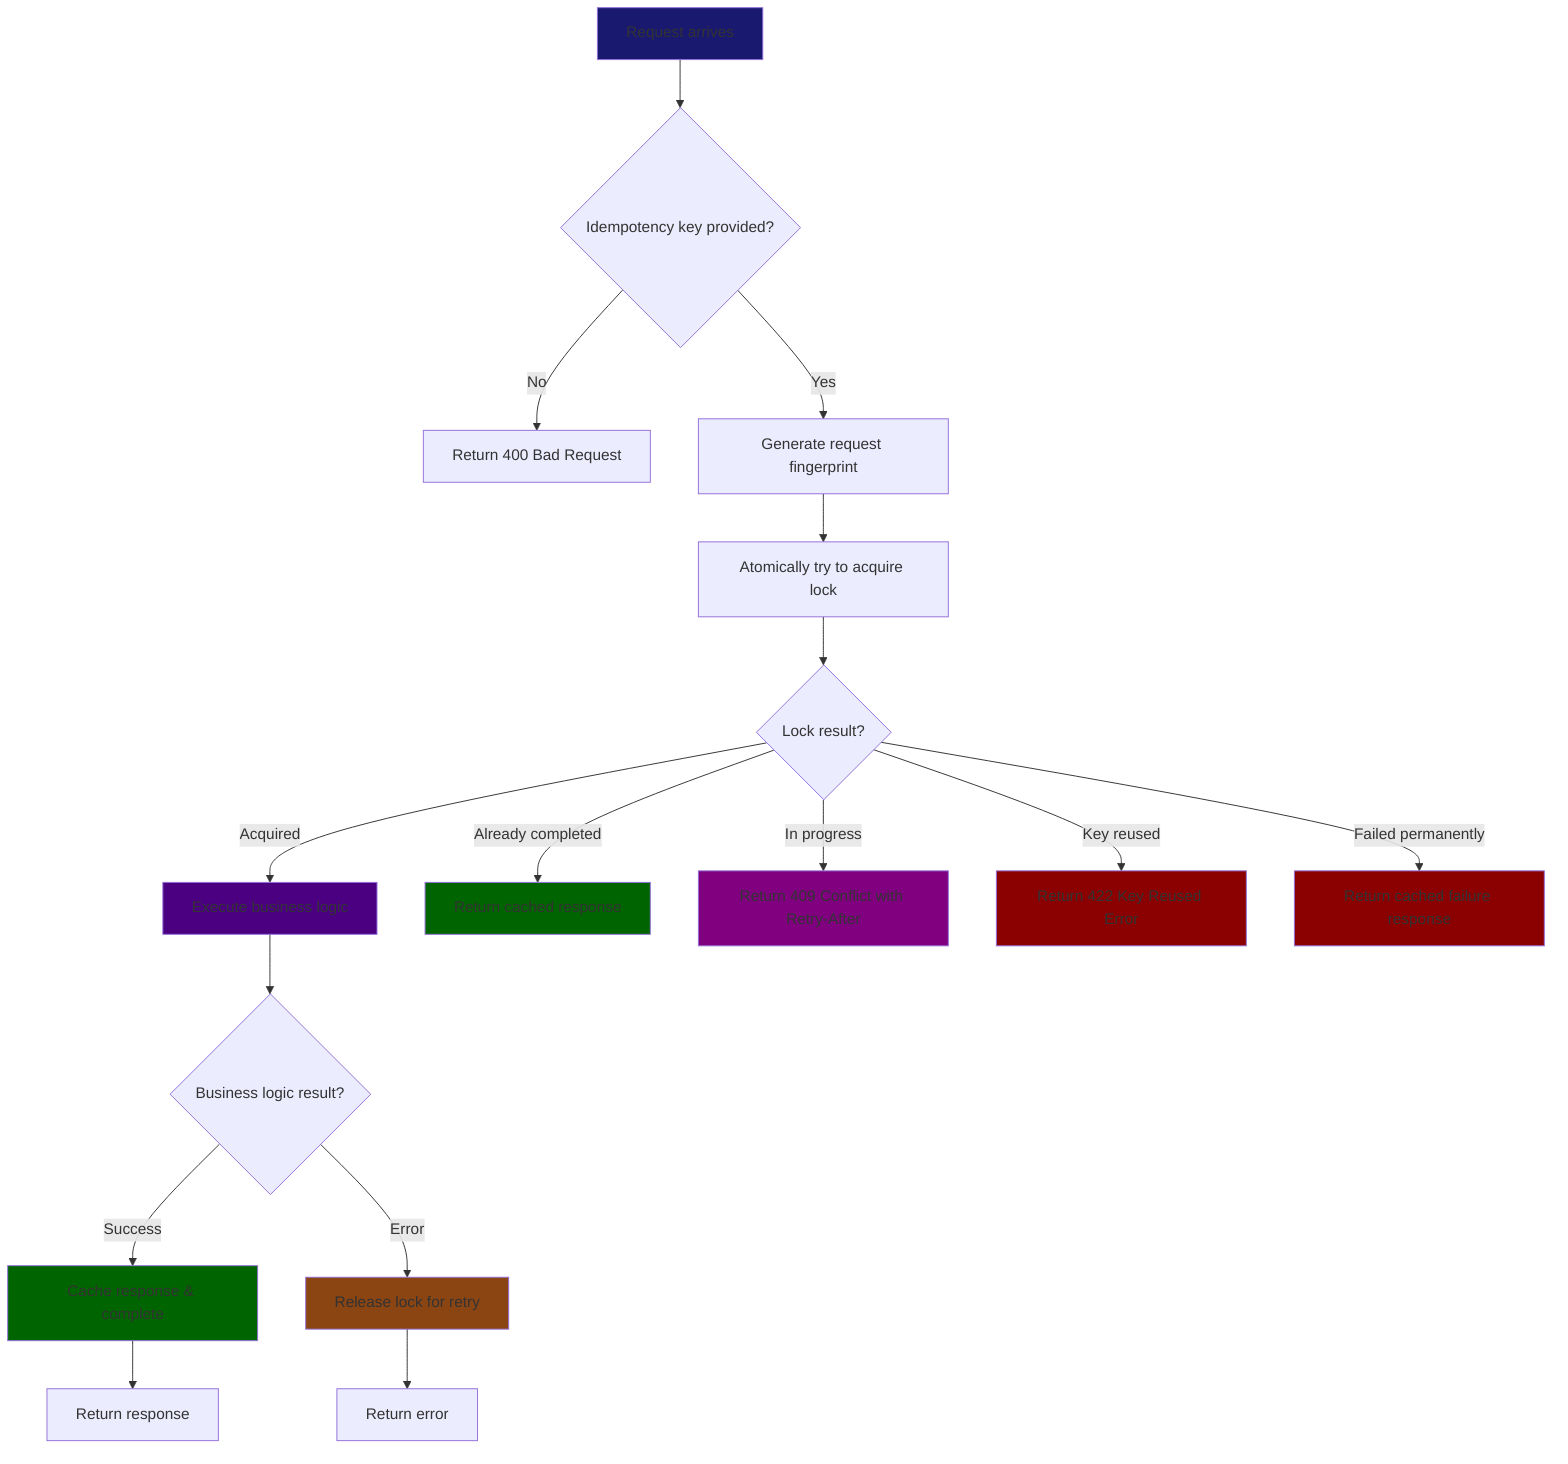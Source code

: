 flowchart TD
    A[Request arrives] --> B{Idempotency key provided?}
    B -->|No| C[Return 400 Bad Request]
    B -->|Yes| D[Generate request fingerprint]
    
    D --> E[Atomically try to acquire lock]
    
    E --> F{Lock result?}
    
    F -->|Acquired| G[Execute business logic]
    F -->|Already completed| H[Return cached response]
    F -->|In progress| I[Return 409 Conflict with Retry-After]
    F -->|Key reused| J[Return 422 Key Reused Error]
    F -->|Failed permanently| K[Return cached failure response]
    
    G --> L{Business logic result?}
    L -->|Success| M[Cache response & complete]
    L -->|Error| N[Release lock for retry]
    
    M --> O[Return response]
    N --> P[Return error]
    
    style A fill:#191970
    style G fill:#4b0082
    style M fill:#006400
    style H fill:#006400
    style I fill:#800080
    style J fill:#8b0000
    style K fill:#8b0000
    style N fill:#8b4513